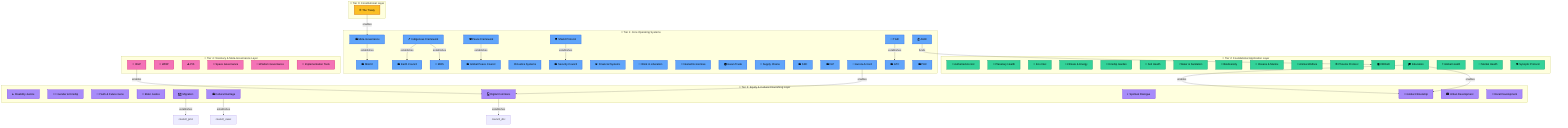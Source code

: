 graph TD
    %% GGF Tiered Ecosystem Map - Generated from Master Schema
    %% Shows the overall architecture across all tiers
    
    subgraph T0["🎯 Tier 0: Constitutional Layer"]
        direction TB
        framework_treaty["🌐 The Treaty"]
    end

    subgraph T1["🎯 Tier 1: Core Operating Systems"]
        direction TB
        framework_meta_gov["🏛️ Meta-Governance"]
        council_mgcc["🏛️ MGCC"]
        framework_indigenous["🪶 Indigenous Framework"]
        council_earth["🏛️ Earth Council"]
        framework_mos["🦋 MOS"]
        framework_peace["🕊️ Peace Framework"]
        council_gpc["🏛️ Global Peace Council"]
        framework_justice["⚖️ Justice Systems"]
        framework_shield["🛡️ Shield Protocol"]
        council_tsc["🏛️ Security Council"]
        framework_aubi["💰 AUBI"]
        framework_financial_systems["❤️ Financial Systems"]
        framework_work_liberation["👥 Work in Liberation"]
        framework_nested_sovereignty["💱 Nested Economies"]
        framework_gaian_trade["🌍 Gaian Trade"]
        framework_gscl["🚢 Supply Chains"]
        council_social_resilience["🏛️ SRC"]
        council_flp["🏛️ FLP"]
        framework_aurora_accord["🔮 Aurora Accord"]
        framework_technology_governance["🤖 TGIF"]
        council_gtc["🏛️ GTC"]
        council_phc["🏛️ PHC"]
    end

    subgraph T2["🎯 Tier 2: Foundational Application Layer"]
        direction TB
        framework_aethelred_accord["🧬 Aethelred Accord"]
        framework_planetary_health["💚 Planetary Health"]
        framework_eco_intel["🌿 Eco Intel"]
        framework_climate_energy["⚡ Climate & Energy"]
        framework_food["🌱 Kinship Garden"]
        framework_soil_health["🌾 Soil Health"]
        framework_water_sanitation["💧 Water & Sanitation"]
        framework_biodiversity["🦅 Biodiversity"]
        framework_oceans_marine["🌊 Oceans & Marine"]
        framework_animal_welfare["🐾 Animal Welfare"]
        framework_phoenix_protocol["♻️ Phoenix Protocol"]
        framework_drr["🌪️ DRR&R"]
        framework_education["🎓 Education"]
        framework_global_health["⚕️ Global Health"]
        framework_mental_health["🧠 Mental Health"]
        framework_synoptic["👁️ Synoptic Protocol"]
    end

    subgraph T3["🎯 Tier 3: Equity & Cultural Flourishing Layer"]
        direction TB
        framework_disability["♿ Disability Justice"]
        framework_gender["🏳️‍🌈 Gender & Kinship"]
        framework_youth["👶 Youth & Future Gens"]
        framework_elder["🌳 Elder Justice"]
        framework_migration["🗺️ Migration"]
        framework_cultural_heritage["🏛️ Cultural Heritage"]
        framework_digital_commons["💻 Digital Commons"]
        framework_religious_dialogue["🕯️ Spiritual Dialogue"]
        framework_global_citizenship["🤝 Global Citizenship"]
        framework_urban_community["🏙️ Urban Development"]
        framework_rural_development["🚜 Rural Development"]
    end

    subgraph T4["🎯 Tier 4: Visionary & Meta-Governance Layer"]
        direction TB
        framework_inner_dev["🧘 IDLP"]
        framework_wdmip["🧰 WDIP"]
        framework_planetary_immune_system["⚠️ PIS"]
        framework_space_governance["🚀 Space Governance"]
        framework_wisdom_governance["🦉 Wisdom Governance"]
        framework_implementation_tools["🧰 Implementation Tools"]
    end

    %% Key cross-tier relationships
    framework_treaty -->|"enables"| framework_meta_gov
    framework_meta_gov -->|"establishes"| council_mgcc
    framework_indigenous -->|"establishes"| council_earth
    framework_indigenous -->|"establishes"| framework_mos
    framework_peace -->|"establishes"| council_gpc
    framework_shield -->|"establishes"| council_tsc
    framework_aurora_accord -->|"enables"| framework_digital_commons
    framework_technology_governance -->|"establishes"| council_gtc
    framework_aubi -->|"funds"| framework_drr
    framework_education -->|"enables"| framework_global_citizenship
    framework_migration -->|"establishes"| council_pmc
    framework_cultural_heritage -->|"establishes"| council_cawc
    framework_digital_commons -->|"establishes"| council_dcc
    framework_education -->|"enables"| framework_global_citizenship
    framework_inner_dev -->|"enables"| framework_digital_commons

    %% Tier-based styling (matching website CSS)
    classDef tier0 fill:#fbbf24,stroke:#d97706,stroke-width:3px,color:#000
    classDef tier1 fill:#60a5fa,stroke:#2563eb,stroke-width:2px,color:#000
    classDef tier2 fill:#34d399,stroke:#059669,stroke-width:2px,color:#000
    classDef tier3 fill:#a78bfa,stroke:#7c3aed,stroke-width:2px,color:#000
    classDef tier4 fill:#f472b6,stroke:#db2777,stroke-width:2px,color:#000
    class framework_treaty tier0
    class framework_meta_gov,council_mgcc,framework_indigenous,council_earth,framework_mos,framework_peace,council_gpc,framework_justice,framework_shield,council_tsc,framework_aubi,framework_financial_systems,framework_work_liberation,framework_nested_sovereignty,framework_gaian_trade,framework_gscl,council_social_resilience,council_flp,framework_aurora_accord,framework_technology_governance,council_gtc,council_phc tier1
    class framework_aethelred_accord,framework_planetary_health,framework_eco_intel,framework_climate_energy,framework_food,framework_soil_health,framework_water_sanitation,framework_biodiversity,framework_oceans_marine,framework_animal_welfare,framework_phoenix_protocol,framework_drr,framework_education,framework_global_health,framework_mental_health,framework_synoptic tier2
    class framework_disability,framework_gender,framework_youth,framework_elder,framework_migration,framework_cultural_heritage,framework_digital_commons,framework_religious_dialogue,framework_global_citizenship,framework_urban_community,framework_rural_development tier3
    class framework_inner_dev,framework_wdmip,framework_planetary_immune_system,framework_space_governance,framework_wisdom_governance,framework_implementation_tools tier4